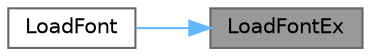 digraph "LoadFontEx"
{
 // LATEX_PDF_SIZE
  bgcolor="transparent";
  edge [fontname=Helvetica,fontsize=10,labelfontname=Helvetica,labelfontsize=10];
  node [fontname=Helvetica,fontsize=10,shape=box,height=0.2,width=0.4];
  rankdir="RL";
  Node1 [id="Node000001",label="LoadFontEx",height=0.2,width=0.4,color="gray40", fillcolor="grey60", style="filled", fontcolor="black",tooltip=" "];
  Node1 -> Node2 [id="edge3_Node000001_Node000002",dir="back",color="steelblue1",style="solid",tooltip=" "];
  Node2 [id="Node000002",label="LoadFont",height=0.2,width=0.4,color="grey40", fillcolor="white", style="filled",URL="$_classes_2lib_2rtext_8c.html#a3af0b11c77b23684cd8c95127b39929c",tooltip=" "];
}
